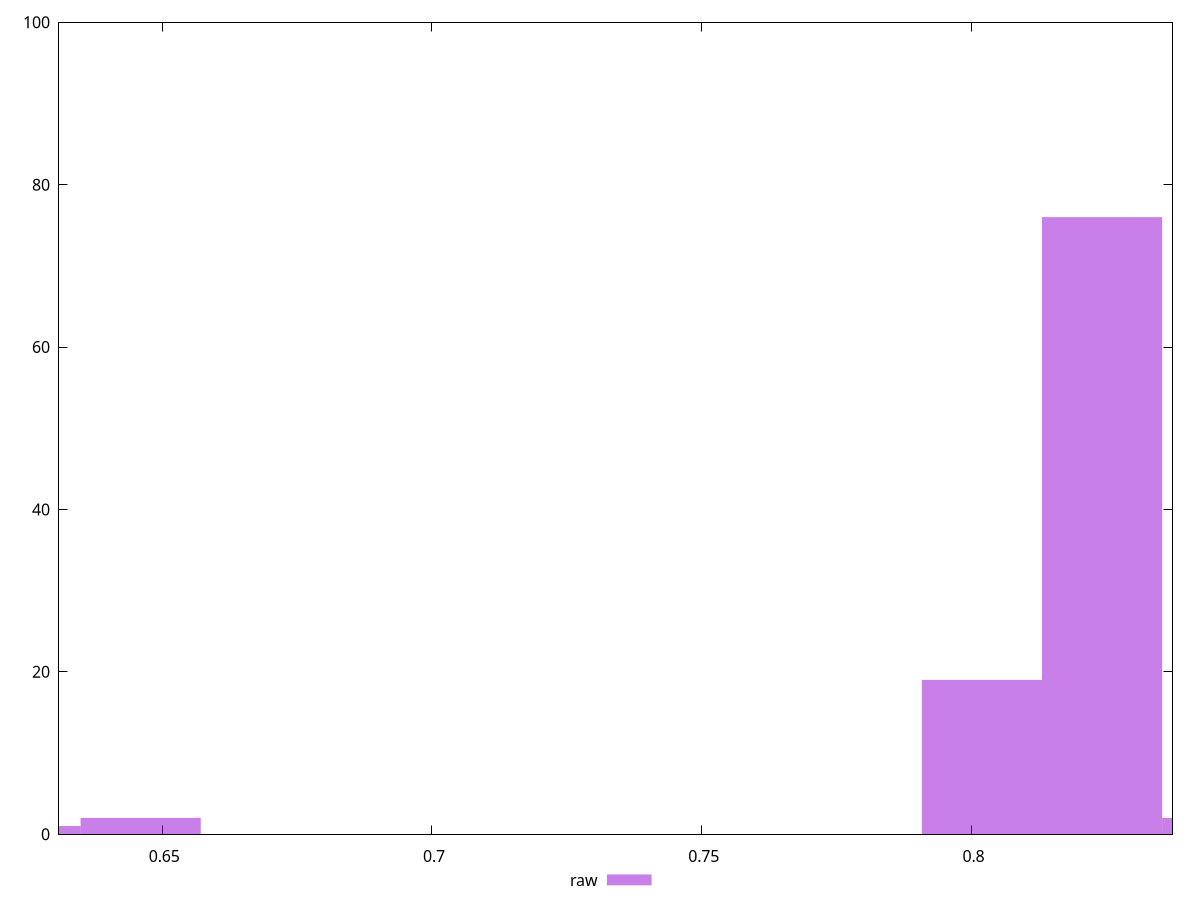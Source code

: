 reset

$raw <<EOF
0.6459989950755585 2
0.824205614406747 76
0.8019297869903483 19
0.6237231676591599 1
0.8464814418231456 2
EOF

set key outside below
set boxwidth 0.022275827416398566
set xrange [0.6308625101584976:0.8372573638393416]
set yrange [0:100]
set trange [0:100]
set style fill transparent solid 0.5 noborder
set terminal svg size 640, 490 enhanced background rgb 'white'
set output "reports/report_00031_2021-02-24T23-18-18.084Z/meta/pScore/samples/music/raw/histogram.svg"

plot $raw title "raw" with boxes

reset
